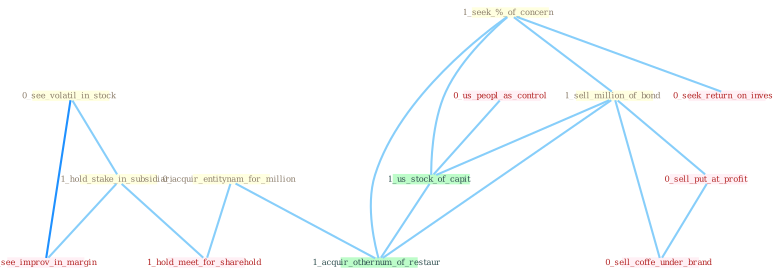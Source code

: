 Graph G{ 
    node
    [shape=polygon,style=filled,width=.5,height=.06,color="#BDFCC9",fixedsize=true,fontsize=4,
    fontcolor="#2f4f4f"];
    {node
    [color="#ffffe0", fontcolor="#8b7d6b"] "0_see_volatil_in_stock " "1_seek_%_of_concern " "1_sell_million_of_bond " "1_hold_stake_in_subsidiari " "0_acquir_entitynam_for_million "}
{node [color="#fff0f5", fontcolor="#b22222"] "0_us_peopl_as_control " "0_sell_put_at_profit " "0_seek_return_on_invest " "1_see_improv_in_margin " "0_sell_coffe_under_brand " "1_hold_meet_for_sharehold "}
edge [color="#B0E2FF"];

	"0_see_volatil_in_stock " -- "1_hold_stake_in_subsidiari " [w="1", color="#87cefa" ];
	"0_see_volatil_in_stock " -- "1_see_improv_in_margin " [w="2", color="#1e90ff" , len=0.8];
	"1_seek_%_of_concern " -- "1_sell_million_of_bond " [w="1", color="#87cefa" ];
	"1_seek_%_of_concern " -- "0_seek_return_on_invest " [w="1", color="#87cefa" ];
	"1_seek_%_of_concern " -- "1_us_stock_of_capit " [w="1", color="#87cefa" ];
	"1_seek_%_of_concern " -- "1_acquir_othernum_of_restaur " [w="1", color="#87cefa" ];
	"1_sell_million_of_bond " -- "0_sell_put_at_profit " [w="1", color="#87cefa" ];
	"1_sell_million_of_bond " -- "1_us_stock_of_capit " [w="1", color="#87cefa" ];
	"1_sell_million_of_bond " -- "0_sell_coffe_under_brand " [w="1", color="#87cefa" ];
	"1_sell_million_of_bond " -- "1_acquir_othernum_of_restaur " [w="1", color="#87cefa" ];
	"1_hold_stake_in_subsidiari " -- "1_see_improv_in_margin " [w="1", color="#87cefa" ];
	"1_hold_stake_in_subsidiari " -- "1_hold_meet_for_sharehold " [w="1", color="#87cefa" ];
	"0_acquir_entitynam_for_million " -- "1_hold_meet_for_sharehold " [w="1", color="#87cefa" ];
	"0_acquir_entitynam_for_million " -- "1_acquir_othernum_of_restaur " [w="1", color="#87cefa" ];
	"0_us_peopl_as_control " -- "1_us_stock_of_capit " [w="1", color="#87cefa" ];
	"0_sell_put_at_profit " -- "0_sell_coffe_under_brand " [w="1", color="#87cefa" ];
	"1_us_stock_of_capit " -- "1_acquir_othernum_of_restaur " [w="1", color="#87cefa" ];
}